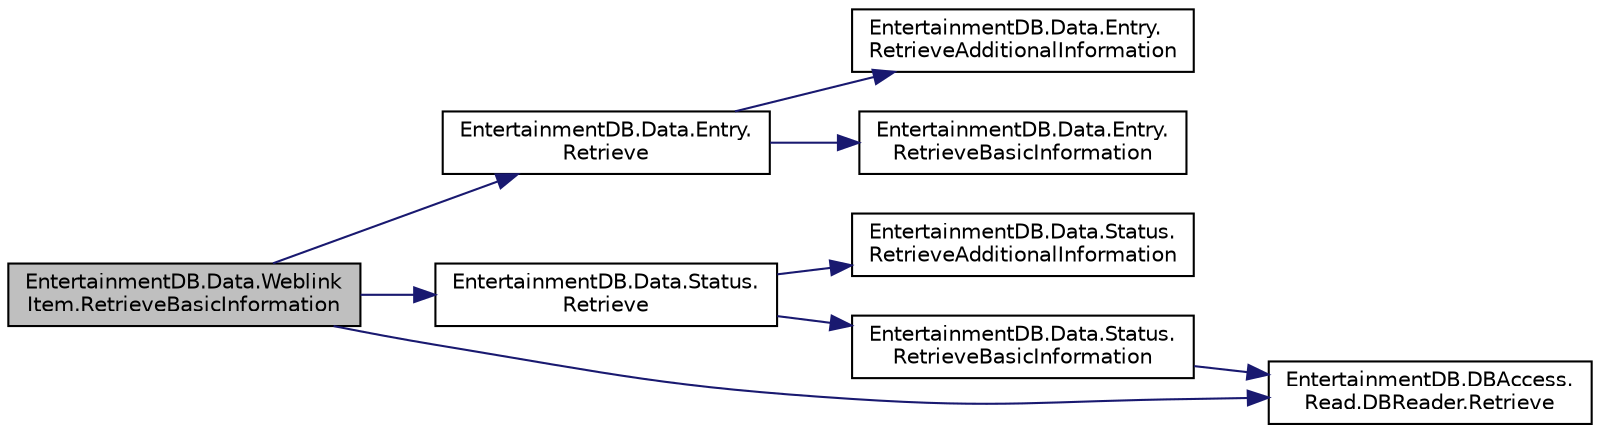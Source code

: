digraph "EntertainmentDB.Data.WeblinkItem.RetrieveBasicInformation"
{
 // LATEX_PDF_SIZE
  edge [fontname="Helvetica",fontsize="10",labelfontname="Helvetica",labelfontsize="10"];
  node [fontname="Helvetica",fontsize="10",shape=record];
  rankdir="LR";
  Node1 [label="EntertainmentDB.Data.Weblink\lItem.RetrieveBasicInformation",height=0.2,width=0.4,color="black", fillcolor="grey75", style="filled", fontcolor="black",tooltip="Retrieves the basic information of the weblink item from the database."];
  Node1 -> Node2 [color="midnightblue",fontsize="10",style="solid",fontname="Helvetica"];
  Node2 [label="EntertainmentDB.Data.Entry.\lRetrieve",height=0.2,width=0.4,color="black", fillcolor="white", style="filled",URL="$dd/d79/class_entertainment_d_b_1_1_data_1_1_entry.html#a179b02ba040f9f25b2e1a535e7719652",tooltip="Retrieves the information of the entry from the database."];
  Node2 -> Node3 [color="midnightblue",fontsize="10",style="solid",fontname="Helvetica"];
  Node3 [label="EntertainmentDB.Data.Entry.\lRetrieveAdditionalInformation",height=0.2,width=0.4,color="black", fillcolor="white", style="filled",URL="$dd/d79/class_entertainment_d_b_1_1_data_1_1_entry.html#a0dca3986dd33f53ab7f789a44aeb8446",tooltip="Retrieves the additional information of the entry from the database."];
  Node2 -> Node4 [color="midnightblue",fontsize="10",style="solid",fontname="Helvetica"];
  Node4 [label="EntertainmentDB.Data.Entry.\lRetrieveBasicInformation",height=0.2,width=0.4,color="black", fillcolor="white", style="filled",URL="$dd/d79/class_entertainment_d_b_1_1_data_1_1_entry.html#a7e9f24afc9fc96ae2ad977c846bc6da8",tooltip="Retrieves the basic information of the entry from the database."];
  Node1 -> Node5 [color="midnightblue",fontsize="10",style="solid",fontname="Helvetica"];
  Node5 [label="EntertainmentDB.Data.Status.\lRetrieve",height=0.2,width=0.4,color="black", fillcolor="white", style="filled",URL="$dc/dd4/class_entertainment_d_b_1_1_data_1_1_status.html#abac782aafccbbef4034d4ddb71aed7e2",tooltip="Retrieves the information of the status from the database."];
  Node5 -> Node6 [color="midnightblue",fontsize="10",style="solid",fontname="Helvetica"];
  Node6 [label="EntertainmentDB.Data.Status.\lRetrieveAdditionalInformation",height=0.2,width=0.4,color="black", fillcolor="white", style="filled",URL="$dc/dd4/class_entertainment_d_b_1_1_data_1_1_status.html#a10b6642be4830cce662ce604e5052ccc",tooltip="Retrieves the additional information of the status from the database (none available)."];
  Node5 -> Node7 [color="midnightblue",fontsize="10",style="solid",fontname="Helvetica"];
  Node7 [label="EntertainmentDB.Data.Status.\lRetrieveBasicInformation",height=0.2,width=0.4,color="black", fillcolor="white", style="filled",URL="$dc/dd4/class_entertainment_d_b_1_1_data_1_1_status.html#af017a672c77b22eb998512ee60f5d0ac",tooltip="Retrieves the basic information of the status from the database."];
  Node7 -> Node8 [color="midnightblue",fontsize="10",style="solid",fontname="Helvetica"];
  Node8 [label="EntertainmentDB.DBAccess.\lRead.DBReader.Retrieve",height=0.2,width=0.4,color="black", fillcolor="white", style="filled",URL="$d8/dcd/class_entertainment_d_b_1_1_d_b_access_1_1_read_1_1_d_b_reader.html#a408d344f093a53d1143079a2d1574cf6",tooltip="Retrieves the information from the database."];
  Node1 -> Node8 [color="midnightblue",fontsize="10",style="solid",fontname="Helvetica"];
}
